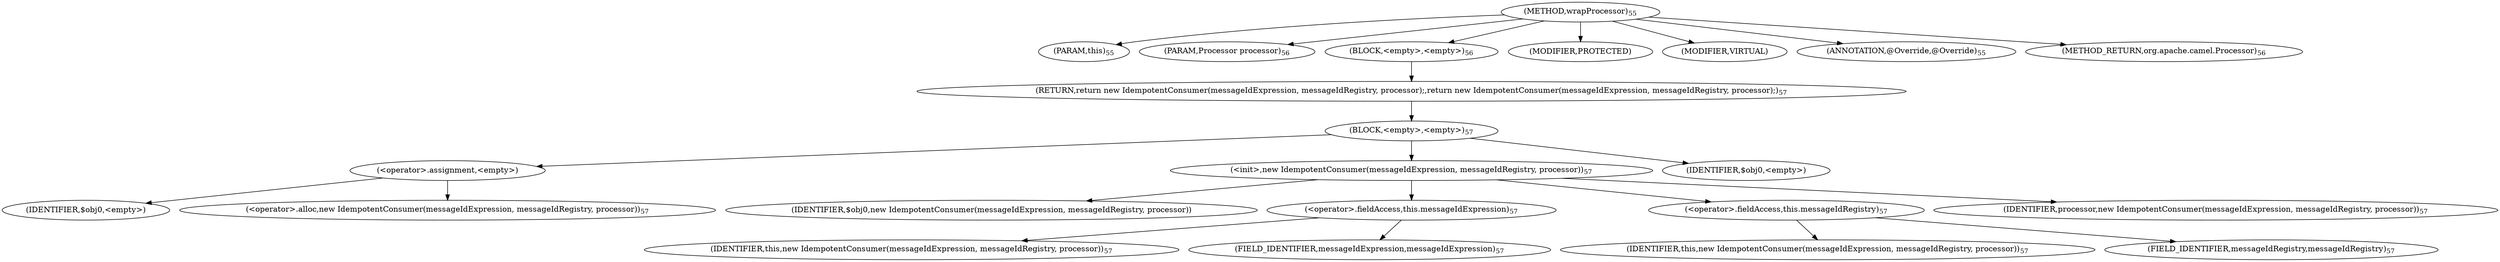 digraph "wrapProcessor" {  
"54" [label = <(METHOD,wrapProcessor)<SUB>55</SUB>> ]
"55" [label = <(PARAM,this)<SUB>55</SUB>> ]
"56" [label = <(PARAM,Processor processor)<SUB>56</SUB>> ]
"57" [label = <(BLOCK,&lt;empty&gt;,&lt;empty&gt;)<SUB>56</SUB>> ]
"58" [label = <(RETURN,return new IdempotentConsumer(messageIdExpression, messageIdRegistry, processor);,return new IdempotentConsumer(messageIdExpression, messageIdRegistry, processor);)<SUB>57</SUB>> ]
"59" [label = <(BLOCK,&lt;empty&gt;,&lt;empty&gt;)<SUB>57</SUB>> ]
"60" [label = <(&lt;operator&gt;.assignment,&lt;empty&gt;)> ]
"61" [label = <(IDENTIFIER,$obj0,&lt;empty&gt;)> ]
"62" [label = <(&lt;operator&gt;.alloc,new IdempotentConsumer(messageIdExpression, messageIdRegistry, processor))<SUB>57</SUB>> ]
"63" [label = <(&lt;init&gt;,new IdempotentConsumer(messageIdExpression, messageIdRegistry, processor))<SUB>57</SUB>> ]
"64" [label = <(IDENTIFIER,$obj0,new IdempotentConsumer(messageIdExpression, messageIdRegistry, processor))> ]
"65" [label = <(&lt;operator&gt;.fieldAccess,this.messageIdExpression)<SUB>57</SUB>> ]
"66" [label = <(IDENTIFIER,this,new IdempotentConsumer(messageIdExpression, messageIdRegistry, processor))<SUB>57</SUB>> ]
"67" [label = <(FIELD_IDENTIFIER,messageIdExpression,messageIdExpression)<SUB>57</SUB>> ]
"68" [label = <(&lt;operator&gt;.fieldAccess,this.messageIdRegistry)<SUB>57</SUB>> ]
"69" [label = <(IDENTIFIER,this,new IdempotentConsumer(messageIdExpression, messageIdRegistry, processor))<SUB>57</SUB>> ]
"70" [label = <(FIELD_IDENTIFIER,messageIdRegistry,messageIdRegistry)<SUB>57</SUB>> ]
"71" [label = <(IDENTIFIER,processor,new IdempotentConsumer(messageIdExpression, messageIdRegistry, processor))<SUB>57</SUB>> ]
"72" [label = <(IDENTIFIER,$obj0,&lt;empty&gt;)> ]
"73" [label = <(MODIFIER,PROTECTED)> ]
"74" [label = <(MODIFIER,VIRTUAL)> ]
"75" [label = <(ANNOTATION,@Override,@Override)<SUB>55</SUB>> ]
"76" [label = <(METHOD_RETURN,org.apache.camel.Processor)<SUB>56</SUB>> ]
  "54" -> "55" 
  "54" -> "56" 
  "54" -> "57" 
  "54" -> "73" 
  "54" -> "74" 
  "54" -> "75" 
  "54" -> "76" 
  "57" -> "58" 
  "58" -> "59" 
  "59" -> "60" 
  "59" -> "63" 
  "59" -> "72" 
  "60" -> "61" 
  "60" -> "62" 
  "63" -> "64" 
  "63" -> "65" 
  "63" -> "68" 
  "63" -> "71" 
  "65" -> "66" 
  "65" -> "67" 
  "68" -> "69" 
  "68" -> "70" 
}
